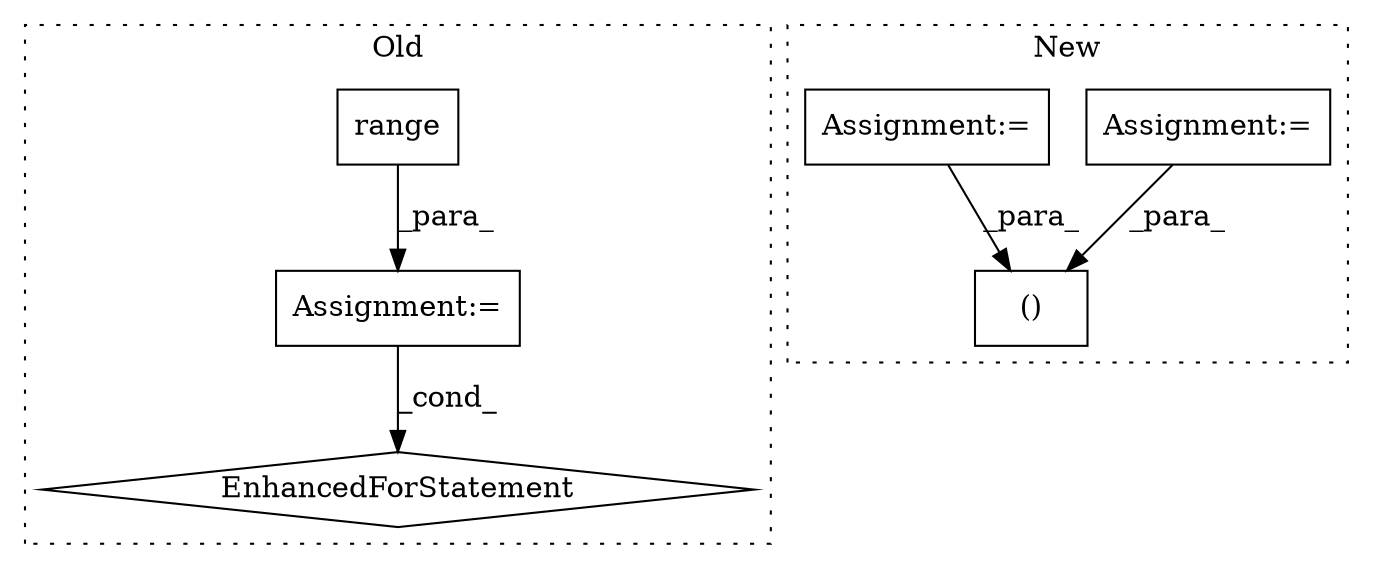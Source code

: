 digraph G {
subgraph cluster0 {
1 [label="range" a="32" s="3322,3329" l="6,1" shape="box"];
3 [label="EnhancedForStatement" a="70" s="3257,3330" l="57,2" shape="diamond"];
4 [label="Assignment:=" a="7" s="3257,3330" l="57,2" shape="box"];
label = "Old";
style="dotted";
}
subgraph cluster1 {
2 [label="()" a="106" s="4244" l="23" shape="box"];
5 [label="Assignment:=" a="7" s="3677" l="4" shape="box"];
6 [label="Assignment:=" a="7" s="3661" l="6" shape="box"];
label = "New";
style="dotted";
}
1 -> 4 [label="_para_"];
4 -> 3 [label="_cond_"];
5 -> 2 [label="_para_"];
6 -> 2 [label="_para_"];
}
